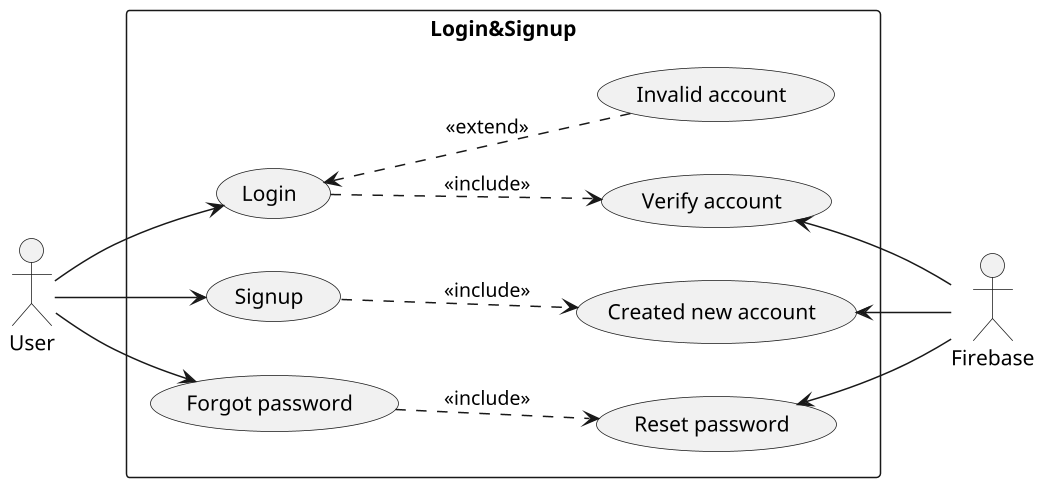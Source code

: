 @startuml login_signup
scale 1.5
'scale 1.5 | scale 200 width | scale 100 height | scale [max] 200x100
left to right direction
actor "User" as user
actor "Firebase" as firebase
rectangle Login&Signup {
  usecase "Login" as login
  usecase "Signup" as signup
  usecase "Verify account" as verify
  usecase "Invalid account" as invalid
  usecase "Created new account" as create_account
  usecase "Forgot password" as forgot_password
  usecase "Reset password" as reset_password
}
'User
user --> login
user --> signup
user --> forgot_password
login ..> verify : <<include>>
login <.. invalid : <<extend>>
signup ..> create_account : <<include>>
forgot_password ..> reset_password : <<include>>
'Firebase
verify <-- firebase
create_account <-- firebase
reset_password <-- firebase
@enduml
